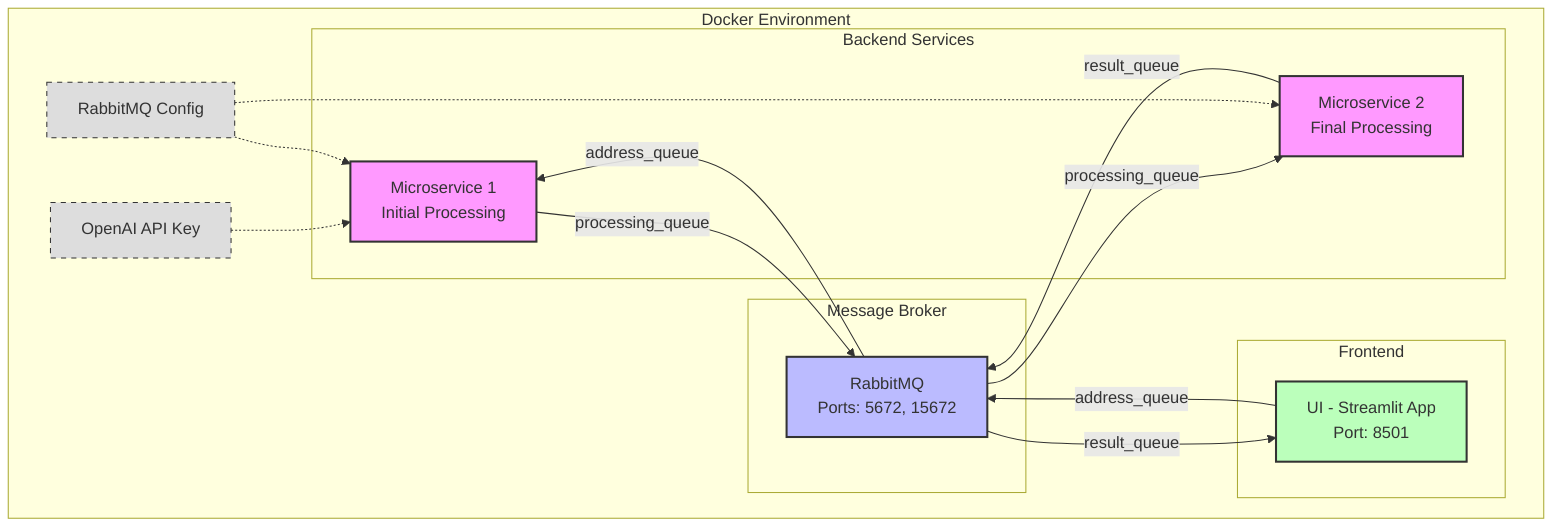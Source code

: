 graph TB
    subgraph Docker Environment
        subgraph Frontend
            UI[UI - Streamlit App<br/>Port: 8501]
        end

        subgraph Message Broker
            RMQ[RabbitMQ<br/>Ports: 5672, 15672]
        end

        subgraph Backend Services
            MS1[Microservice 1<br/>Initial Processing]
            MS2[Microservice 2<br/>Final Processing]
        end

        %% Connections
        UI -->|address_queue| RMQ
        RMQ -->|result_queue| UI
        RMQ -->|address_queue| MS1
        MS1 -->|processing_queue| RMQ
        RMQ -->|processing_queue| MS2
        MS2 -->|result_queue| RMQ

        %% Environment configurations
        ENV1[OpenAI API Key]
        ENV2[RabbitMQ Config]
        ENV1 -.-> MS1
        ENV2 -.-> MS1
        ENV2 -.-> MS2
    end

    %% Styling
    classDef service fill:#f9f,stroke:#333,stroke-width:2px
    classDef broker fill:#bbf,stroke:#333,stroke-width:2px
    classDef ui fill:#bfb,stroke:#333,stroke-width:2px
    classDef env fill:#ddd,stroke:#333,stroke-width:1px,stroke-dasharray: 5 5

    class MS1,MS2 service
    class RMQ broker
    class UI ui
    class ENV1,ENV2 env